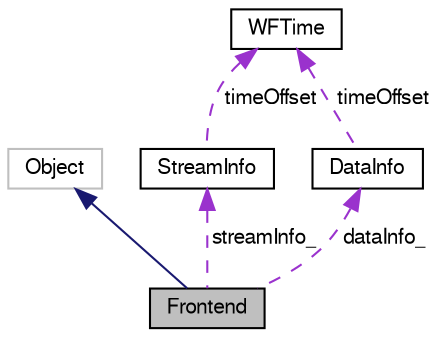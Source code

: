digraph "Frontend"
{
  edge [fontname="FreeSans",fontsize="10",labelfontname="FreeSans",labelfontsize="10"];
  node [fontname="FreeSans",fontsize="10",shape=record];
  Node1 [label="Frontend",height=0.2,width=0.4,color="black", fillcolor="grey75", style="filled" fontcolor="black"];
  Node2 -> Node1 [dir="back",color="midnightblue",fontsize="10",style="solid",fontname="FreeSans"];
  Node2 [label="Object",height=0.2,width=0.4,color="grey75", fillcolor="white", style="filled"];
  Node3 -> Node1 [dir="back",color="darkorchid3",fontsize="10",style="dashed",label=" streamInfo_" ,fontname="FreeSans"];
  Node3 [label="StreamInfo",height=0.2,width=0.4,color="black", fillcolor="white", style="filled",URL="$struct_stream_info.html",tooltip="Basic metadata for a sample stream. "];
  Node4 -> Node3 [dir="back",color="darkorchid3",fontsize="10",style="dashed",label=" timeOffset" ,fontname="FreeSans"];
  Node4 [label="WFTime",height=0.2,width=0.4,color="black", fillcolor="white", style="filled",URL="$struct_w_f_time.html",tooltip="Represents both specific time and time interval. "];
  Node5 -> Node1 [dir="back",color="darkorchid3",fontsize="10",style="dashed",label=" dataInfo_" ,fontname="FreeSans"];
  Node5 [label="DataInfo",height=0.2,width=0.4,color="black", fillcolor="white", style="filled",URL="$struct_data_info.html",tooltip="Basic metadata for a sample batch (finite number of samples provided at a time). "];
  Node4 -> Node5 [dir="back",color="darkorchid3",fontsize="10",style="dashed",label=" timeOffset" ,fontname="FreeSans"];
}
